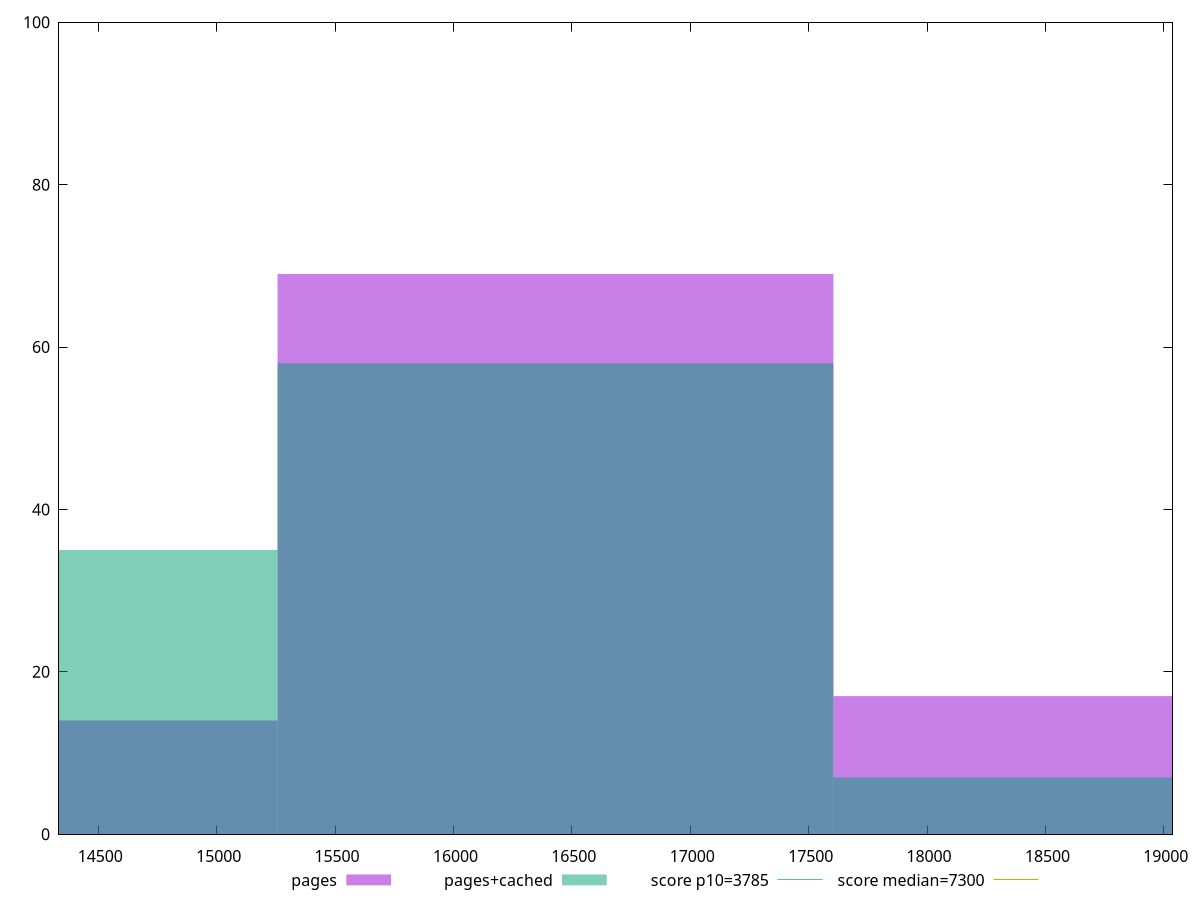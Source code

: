 reset

$pages <<EOF
16430.833708341917 69
18778.095666676476 17
14083.571750007357 14
EOF

$pagesCached <<EOF
16430.833708341917 58
14083.571750007357 35
18778.095666676476 7
EOF

set key outside below
set boxwidth 2347.2619583345595
set xrange [14334.244999999999:19036.495000000003]
set yrange [0:100]
set trange [0:100]
set style fill transparent solid 0.5 noborder

set parametric
set terminal svg size 640, 500 enhanced background rgb 'white'
set output "report_00015_2021-02-09T16-11-33.973Z/interactive/comparison/histogram/0_vs_1.svg"

plot $pages title "pages" with boxes, \
     $pagesCached title "pages+cached" with boxes, \
     3785,t title "score p10=3785", \
     7300,t title "score median=7300"

reset
